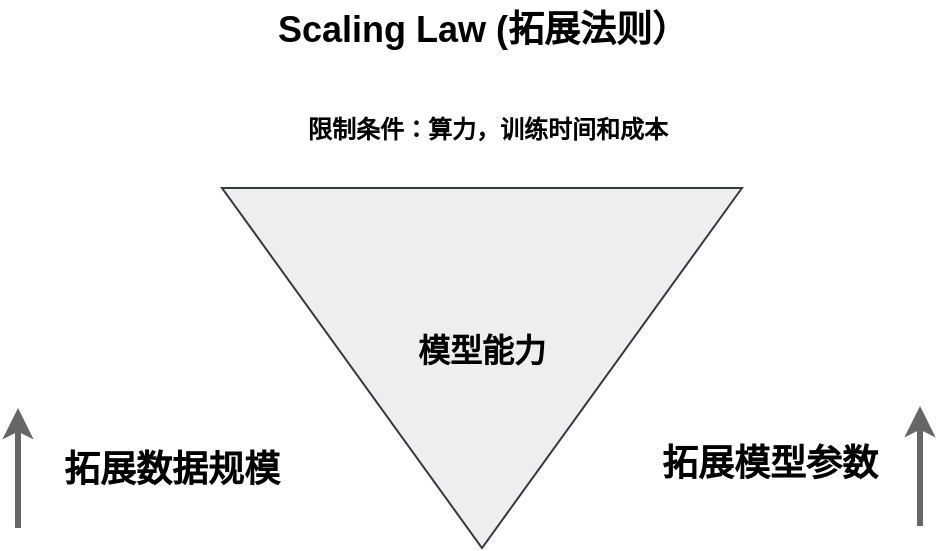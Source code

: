 <mxfile version="26.0.16">
  <diagram name="第 1 页" id="5zONzc2Vu3bdCyayTcY7">
    <mxGraphModel dx="997" dy="499" grid="1" gridSize="10" guides="1" tooltips="1" connect="1" arrows="1" fold="1" page="1" pageScale="1" pageWidth="827" pageHeight="1169" math="0" shadow="0">
      <root>
        <mxCell id="0" />
        <mxCell id="1" parent="0" />
        <mxCell id="EjwQ0-EaP-7J2fu1__eI-2" value="&lt;b&gt;&lt;font style=&quot;font-size: 18px;&quot;&gt;拓展数据规模&lt;/font&gt;&lt;/b&gt;" style="text;html=1;align=center;verticalAlign=middle;whiteSpace=wrap;rounded=0;" vertex="1" parent="1">
          <mxGeometry x="260" y="530" width="130" height="30" as="geometry" />
        </mxCell>
        <mxCell id="EjwQ0-EaP-7J2fu1__eI-3" value="" style="triangle;whiteSpace=wrap;html=1;direction=south;fillColor=#eeeeee;strokeColor=#36393d;gradientDirection=north;" vertex="1" parent="1">
          <mxGeometry x="350" y="404" width="260" height="180" as="geometry" />
        </mxCell>
        <mxCell id="EjwQ0-EaP-7J2fu1__eI-7" value="" style="endArrow=classic;html=1;rounded=0;strokeColor=#666666;strokeWidth=3;" edge="1" parent="1">
          <mxGeometry width="50" height="50" relative="1" as="geometry">
            <mxPoint x="248" y="574" as="sourcePoint" />
            <mxPoint x="248" y="514" as="targetPoint" />
          </mxGeometry>
        </mxCell>
        <mxCell id="EjwQ0-EaP-7J2fu1__eI-8" value="&lt;b&gt;&lt;font style=&quot;font-size: 18px;&quot;&gt;拓展模型参数&lt;/font&gt;&lt;/b&gt;" style="text;html=1;align=center;verticalAlign=middle;whiteSpace=wrap;rounded=0;" vertex="1" parent="1">
          <mxGeometry x="559" y="527" width="130" height="30" as="geometry" />
        </mxCell>
        <mxCell id="EjwQ0-EaP-7J2fu1__eI-9" value="" style="endArrow=classic;html=1;rounded=0;strokeColor=#666666;strokeWidth=3;" edge="1" parent="1">
          <mxGeometry width="50" height="50" relative="1" as="geometry">
            <mxPoint x="699" y="573" as="sourcePoint" />
            <mxPoint x="699" y="513" as="targetPoint" />
          </mxGeometry>
        </mxCell>
        <mxCell id="EjwQ0-EaP-7J2fu1__eI-10" value="&lt;b&gt;&lt;font style=&quot;font-size: 16px;&quot;&gt;模型能力&lt;/font&gt;&lt;/b&gt;" style="text;html=1;align=center;verticalAlign=middle;whiteSpace=wrap;rounded=0;" vertex="1" parent="1">
          <mxGeometry x="435" y="470" width="90" height="30" as="geometry" />
        </mxCell>
        <mxCell id="EjwQ0-EaP-7J2fu1__eI-11" value="&lt;b&gt;限制条件：算力，训练时间和成本&lt;/b&gt;" style="text;html=1;align=center;verticalAlign=middle;whiteSpace=wrap;rounded=0;" vertex="1" parent="1">
          <mxGeometry x="367.5" y="360" width="230" height="30" as="geometry" />
        </mxCell>
        <mxCell id="EjwQ0-EaP-7J2fu1__eI-12" value="&lt;b&gt;&lt;font style=&quot;font-size: 18px;&quot;&gt;Scaling Law (拓展法则）&lt;/font&gt;&lt;/b&gt;" style="text;html=1;align=center;verticalAlign=middle;whiteSpace=wrap;rounded=0;" vertex="1" parent="1">
          <mxGeometry x="367.5" y="310" width="225" height="30" as="geometry" />
        </mxCell>
      </root>
    </mxGraphModel>
  </diagram>
</mxfile>
